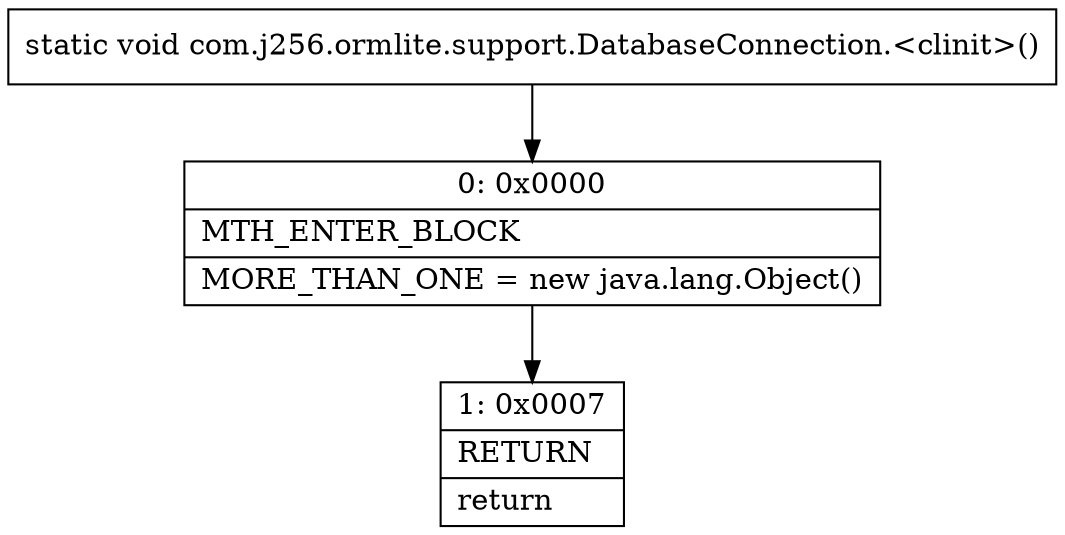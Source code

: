 digraph "CFG forcom.j256.ormlite.support.DatabaseConnection.\<clinit\>()V" {
Node_0 [shape=record,label="{0\:\ 0x0000|MTH_ENTER_BLOCK\l|MORE_THAN_ONE = new java.lang.Object()\l}"];
Node_1 [shape=record,label="{1\:\ 0x0007|RETURN\l|return\l}"];
MethodNode[shape=record,label="{static void com.j256.ormlite.support.DatabaseConnection.\<clinit\>() }"];
MethodNode -> Node_0;
Node_0 -> Node_1;
}

